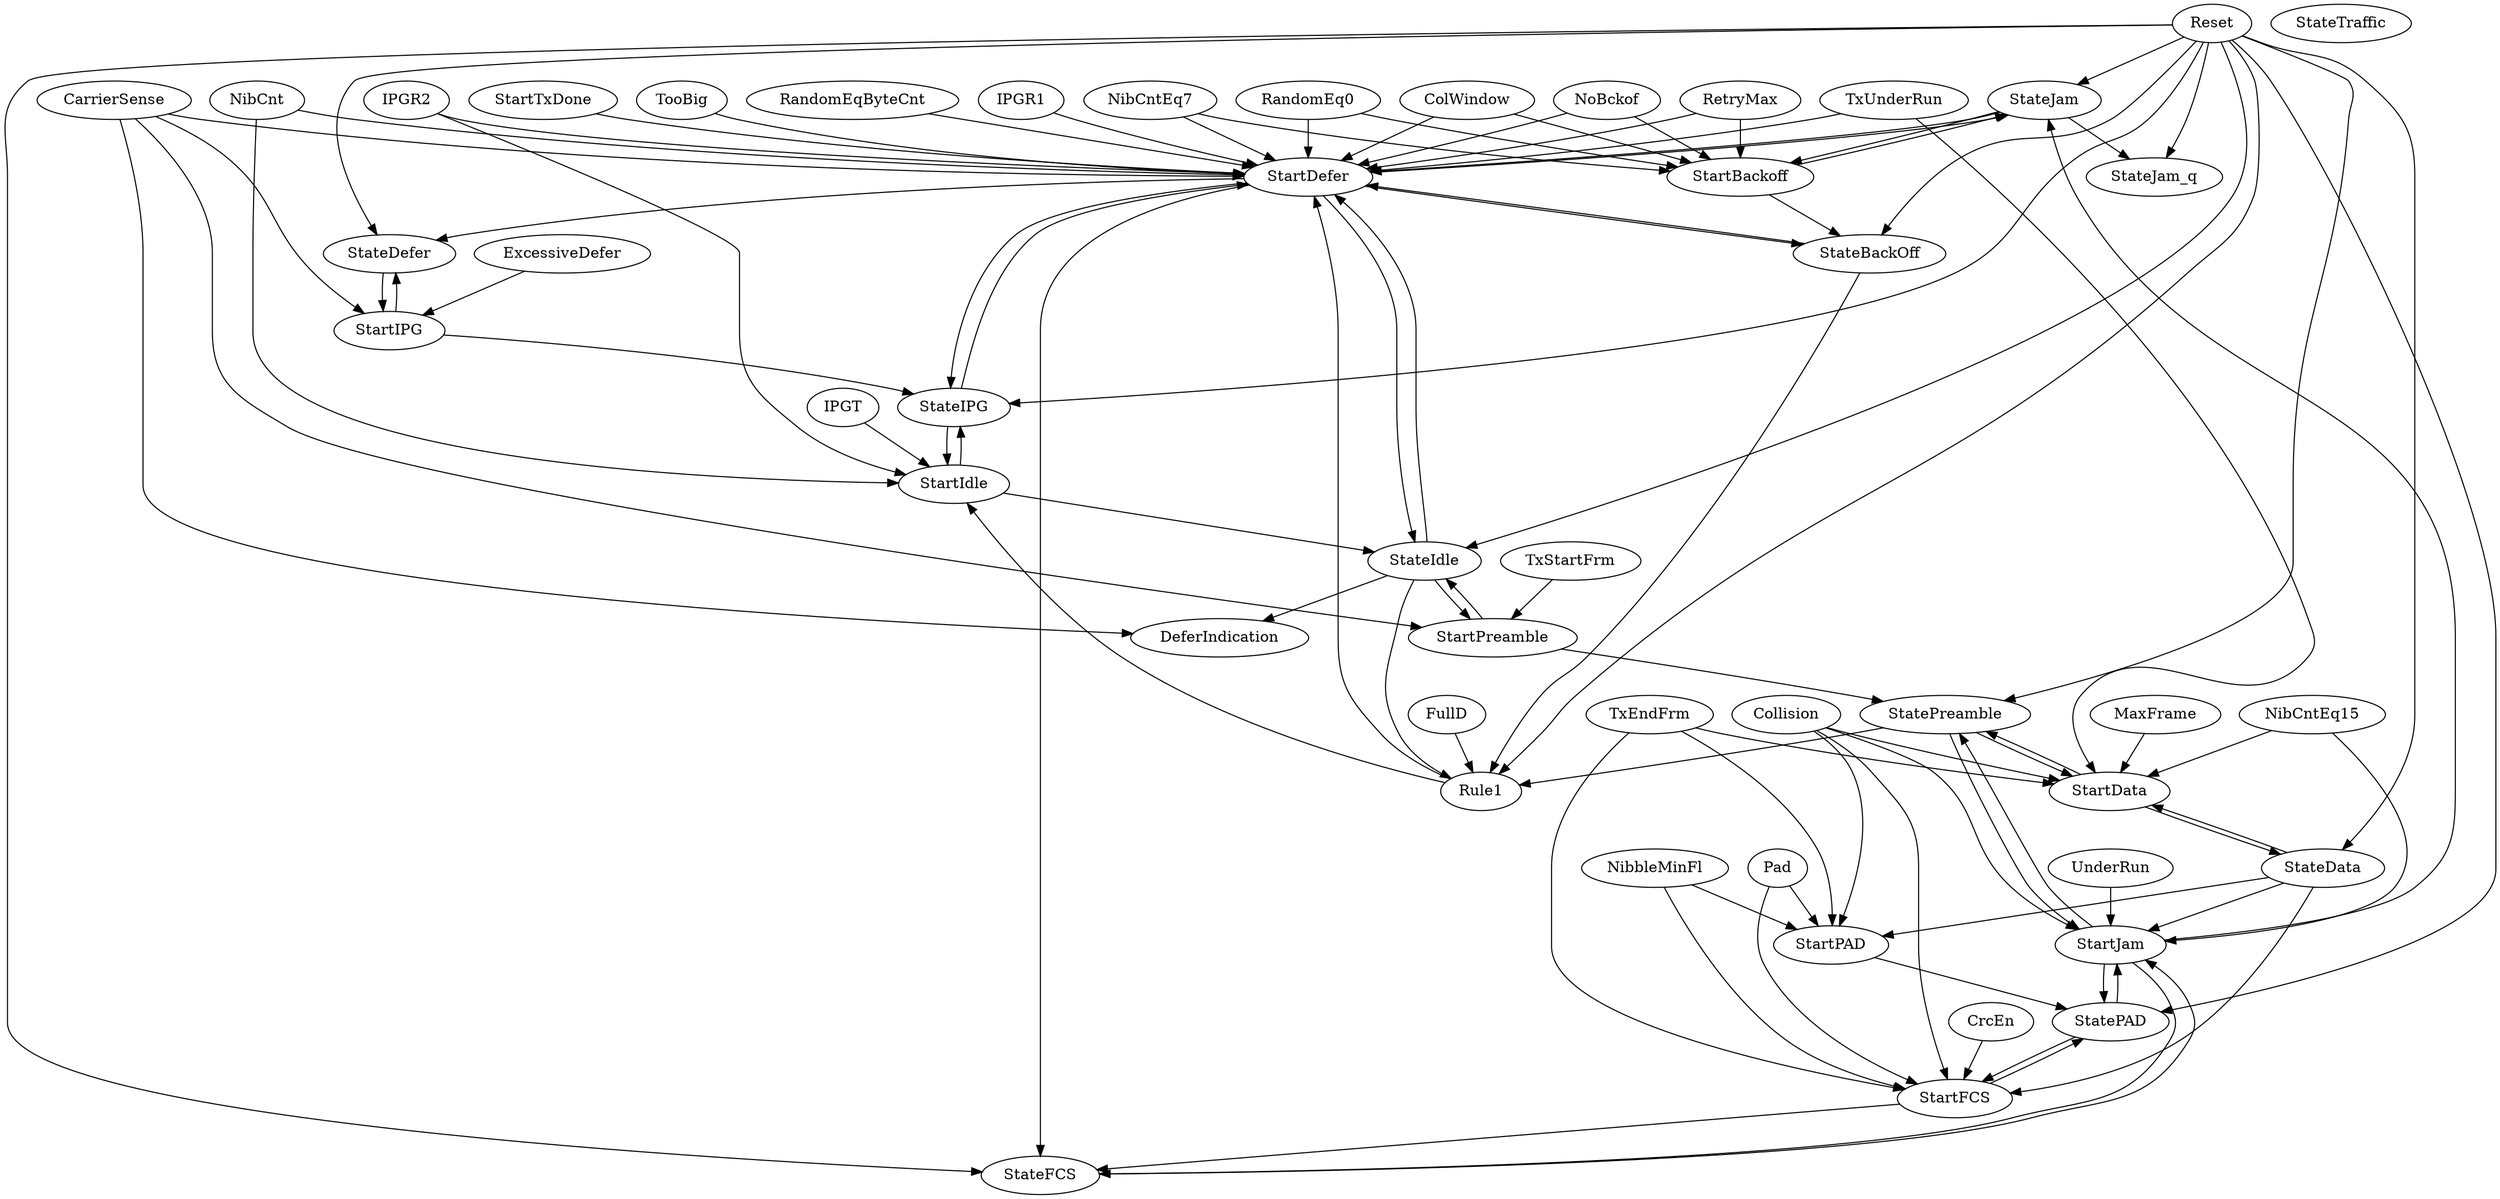 strict digraph "" {
	StateJam -> StartDefer	 [weight=1.0];
	StateJam -> StartBackoff	 [weight=1.0];
	StateJam -> StateJam_q	 [weight=1.0];
	StartPAD -> StatePAD	 [weight=1.0];
	StateFCS -> StartJam	 [weight=1.0];
	TxStartFrm -> StartPreamble	 [weight=1.0];
	StartDefer -> StateJam	 [weight=2.0];
	StartDefer -> StateFCS	 [weight=2.0];
	StartDefer -> StateIdle	 [weight=2.0];
	StartDefer -> StateBackOff	 [weight=2.0];
	StartDefer -> StateIPG	 [weight=2.0];
	StartDefer -> StateDefer	 [weight=1.0];
	NibbleMinFl -> StartPAD	 [weight=1.0];
	NibbleMinFl -> StartFCS	 [weight=1.0];
	Pad -> StartPAD	 [weight=1.0];
	Pad -> StartFCS	 [weight=1.0];
	StartPreamble -> StateIdle	 [weight=2.0];
	StartPreamble -> StatePreamble	 [weight=1.0];
	IPGR2 -> StartDefer	 [weight=1.0];
	IPGR2 -> StartIdle	 [weight=1.0];
	TooBig -> StartDefer	 [weight=1.0];
	StartFCS -> StateFCS	 [weight=1.0];
	StartFCS -> StatePAD	 [weight=2.0];
	StateData -> StartPAD	 [weight=1.0];
	StateData -> StartFCS	 [weight=1.0];
	StateData -> StartJam	 [weight=1.0];
	StateData -> StartData	 [weight=2.0];
	TxEndFrm -> StartPAD	 [weight=1.0];
	TxEndFrm -> StartFCS	 [weight=1.0];
	TxEndFrm -> StartData	 [weight=1.0];
	StateIdle -> StartDefer	 [weight=1.0];
	StateIdle -> StartPreamble	 [weight=1.0];
	StateIdle -> DeferIndication	 [weight=1.0];
	StateIdle -> Rule1	 [weight=2.0];
	StateBackOff -> StartDefer	 [weight=1.0];
	StateBackOff -> Rule1	 [weight=2.0];
	NibCntEq15 -> StartJam	 [weight=1.0];
	NibCntEq15 -> StartData	 [weight=1.0];
	StartJam -> StateJam	 [weight=1.0];
	StartJam -> StateFCS	 [weight=2.0];
	StartJam -> StatePreamble	 [weight=2.0];
	StartJam -> StatePAD	 [weight=2.0];
	UnderRun -> StartJam	 [weight=1.0];
	NoBckof -> StartDefer	 [weight=1.0];
	NoBckof -> StartBackoff	 [weight=1.0];
	CrcEn -> StartFCS	 [weight=1.0];
	StatePreamble -> StartJam	 [weight=1.0];
	StatePreamble -> StartData	 [weight=1.0];
	StatePreamble -> Rule1	 [weight=1.0];
	StatePAD -> StartFCS	 [weight=1.0];
	StatePAD -> StartJam	 [weight=1.0];
	RandomEqByteCnt -> StartDefer	 [weight=1.0];
	CarrierSense -> StartDefer	 [weight=1.0];
	CarrierSense -> StartPreamble	 [weight=1.0];
	CarrierSense -> DeferIndication	 [weight=1.0];
	CarrierSense -> StartIPG	 [weight=1.0];
	StartIdle -> StateIdle	 [weight=1.0];
	StartIdle -> StateIPG	 [weight=2.0];
	ExcessiveDefer -> StartIPG	 [weight=1.0];
	Reset -> StateJam	 [weight=3.0];
	Reset -> StateFCS	 [weight=3.0];
	Reset -> StateData	 [weight=17.0];
	Reset -> StateIdle	 [weight=3.0];
	Reset -> StateBackOff	 [weight=3.0];
	Reset -> StatePreamble	 [weight=3.0];
	Reset -> StatePAD	 [weight=3.0];
	Reset -> StateIPG	 [weight=3.0];
	Reset -> Rule1	 [weight=3.0];
	Reset -> StateDefer	 [weight=3.0];
	Reset -> StateJam_q	 [weight=17.0];
	TxUnderRun -> StartDefer	 [weight=1.0];
	TxUnderRun -> StartData	 [weight=1.0];
	RetryMax -> StartDefer	 [weight=1.0];
	RetryMax -> StartBackoff	 [weight=1.0];
	NibCntEq7 -> StartDefer	 [weight=1.0];
	NibCntEq7 -> StartBackoff	 [weight=1.0];
	NibCnt -> StartDefer	 [weight=1.0];
	NibCnt -> StartIdle	 [weight=1.0];
	MaxFrame -> StartData	 [weight=1.0];
	StateIPG -> StartDefer	 [weight=1.0];
	StateIPG -> StartIdle	 [weight=1.0];
	RandomEq0 -> StartDefer	 [weight=1.0];
	RandomEq0 -> StartBackoff	 [weight=1.0];
	StartData -> StateData	 [weight=1.0];
	StartData -> StatePreamble	 [weight=2.0];
	StartBackoff -> StateJam	 [weight=2.0];
	StartBackoff -> StateBackOff	 [weight=1.0];
	StartIPG -> StateIPG	 [weight=1.0];
	StartIPG -> StateDefer	 [weight=2.0];
	ColWindow -> StartDefer	 [weight=1.0];
	ColWindow -> StartBackoff	 [weight=1.0];
	IPGT -> StartIdle	 [weight=1.0];
	Rule1 -> StartDefer	 [weight=1.0];
	Rule1 -> StartIdle	 [weight=1.0];
	Collision -> StartPAD	 [weight=1.0];
	Collision -> StartFCS	 [weight=1.0];
	Collision -> StartJam	 [weight=1.0];
	Collision -> StartData	 [weight=2.0];
	StateDefer -> StartIPG	 [weight=1.0];
	FullD -> Rule1	 [weight=1.0];
	IPGR1 -> StartDefer	 [weight=1.0];
	StartTxDone -> StartDefer	 [weight=1.0];
	StateTraffic;
}
